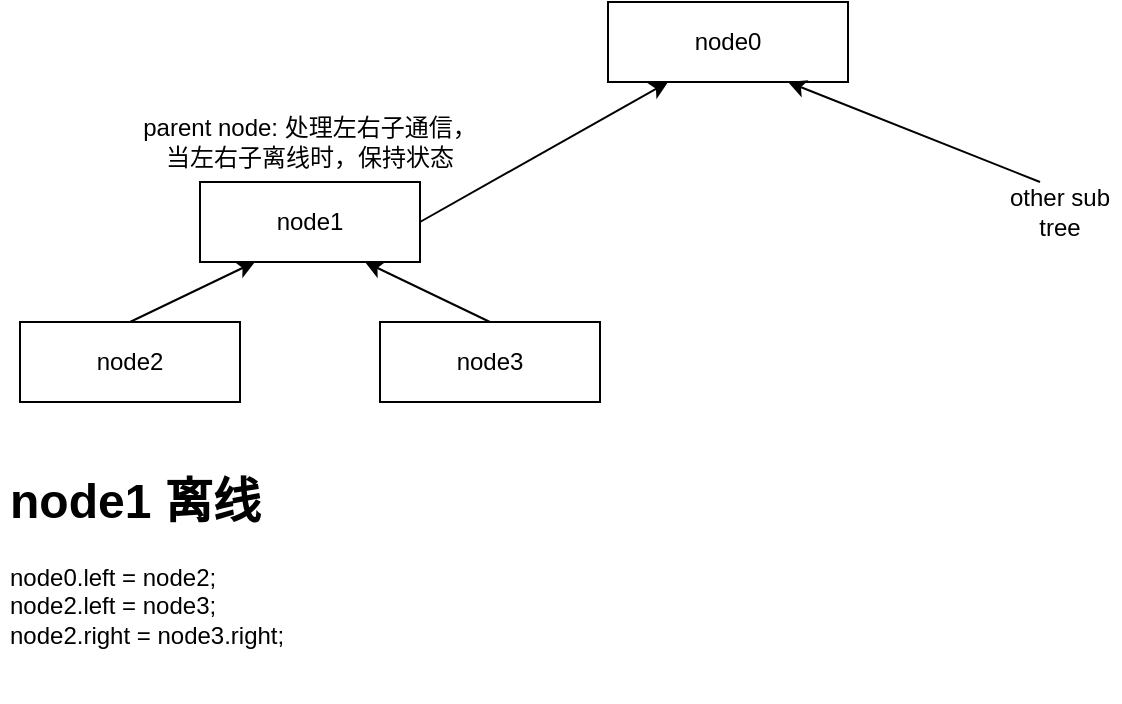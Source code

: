 <mxfile>
    <diagram id="AAshvbgJUNdvtSgU5Eyf" name="第 1 页">
        <mxGraphModel dx="665" dy="447" grid="1" gridSize="10" guides="1" tooltips="1" connect="1" arrows="1" fold="1" page="1" pageScale="1" pageWidth="827" pageHeight="1169" math="0" shadow="0">
            <root>
                <mxCell id="0"/>
                <mxCell id="1" parent="0"/>
                <mxCell id="3" value="node1" style="rounded=0;whiteSpace=wrap;html=1;" vertex="1" parent="1">
                    <mxGeometry x="210" y="100" width="110" height="40" as="geometry"/>
                </mxCell>
                <mxCell id="4" value="node2" style="rounded=0;whiteSpace=wrap;html=1;" vertex="1" parent="1">
                    <mxGeometry x="120" y="170" width="110" height="40" as="geometry"/>
                </mxCell>
                <mxCell id="5" value="node3" style="rounded=0;whiteSpace=wrap;html=1;" vertex="1" parent="1">
                    <mxGeometry x="300" y="170" width="110" height="40" as="geometry"/>
                </mxCell>
                <mxCell id="6" value="" style="endArrow=classic;html=1;entryX=0.25;entryY=1;entryDx=0;entryDy=0;exitX=0.5;exitY=0;exitDx=0;exitDy=0;" edge="1" parent="1" source="4" target="3">
                    <mxGeometry width="50" height="50" relative="1" as="geometry">
                        <mxPoint x="320" y="190" as="sourcePoint"/>
                        <mxPoint x="370" y="140" as="targetPoint"/>
                    </mxGeometry>
                </mxCell>
                <mxCell id="7" value="" style="endArrow=classic;html=1;entryX=0.75;entryY=1;entryDx=0;entryDy=0;exitX=0.5;exitY=0;exitDx=0;exitDy=0;" edge="1" parent="1" source="5" target="3">
                    <mxGeometry width="50" height="50" relative="1" as="geometry">
                        <mxPoint x="185" y="180" as="sourcePoint"/>
                        <mxPoint x="247.5" y="150" as="targetPoint"/>
                    </mxGeometry>
                </mxCell>
                <mxCell id="8" value="parent node: 处理左右子通信，&lt;br&gt;当左右子离线时，保持状态" style="text;html=1;strokeColor=none;fillColor=none;align=center;verticalAlign=middle;whiteSpace=wrap;rounded=0;" vertex="1" parent="1">
                    <mxGeometry x="165" y="60" width="200" height="40" as="geometry"/>
                </mxCell>
                <mxCell id="10" value="node0" style="rounded=0;whiteSpace=wrap;html=1;" vertex="1" parent="1">
                    <mxGeometry x="414" y="10" width="120" height="40" as="geometry"/>
                </mxCell>
                <mxCell id="11" value="" style="endArrow=classic;html=1;exitX=1;exitY=0.5;exitDx=0;exitDy=0;entryX=0.25;entryY=1;entryDx=0;entryDy=0;" edge="1" parent="1" source="3" target="10">
                    <mxGeometry width="50" height="50" relative="1" as="geometry">
                        <mxPoint x="340" y="170" as="sourcePoint"/>
                        <mxPoint x="390" y="120" as="targetPoint"/>
                    </mxGeometry>
                </mxCell>
                <mxCell id="13" value="" style="endArrow=classic;html=1;entryX=0.75;entryY=1;entryDx=0;entryDy=0;" edge="1" parent="1" target="10">
                    <mxGeometry width="50" height="50" relative="1" as="geometry">
                        <mxPoint x="630" y="100" as="sourcePoint"/>
                        <mxPoint x="454" y="60" as="targetPoint"/>
                    </mxGeometry>
                </mxCell>
                <mxCell id="14" value="other sub tree" style="text;html=1;strokeColor=none;fillColor=none;align=center;verticalAlign=middle;whiteSpace=wrap;rounded=0;" vertex="1" parent="1">
                    <mxGeometry x="610" y="100" width="60" height="30" as="geometry"/>
                </mxCell>
                <mxCell id="15" value="&lt;h1&gt;node1 离线&lt;/h1&gt;&lt;div&gt;node0.left = node2;&lt;/div&gt;&lt;div&gt;node2.left = node3;&lt;/div&gt;&lt;div&gt;node2.right = node3.right;&lt;/div&gt;" style="text;html=1;strokeColor=none;fillColor=none;spacing=5;spacingTop=-20;whiteSpace=wrap;overflow=hidden;rounded=0;" vertex="1" parent="1">
                    <mxGeometry x="110" y="240" width="190" height="120" as="geometry"/>
                </mxCell>
            </root>
        </mxGraphModel>
    </diagram>
</mxfile>